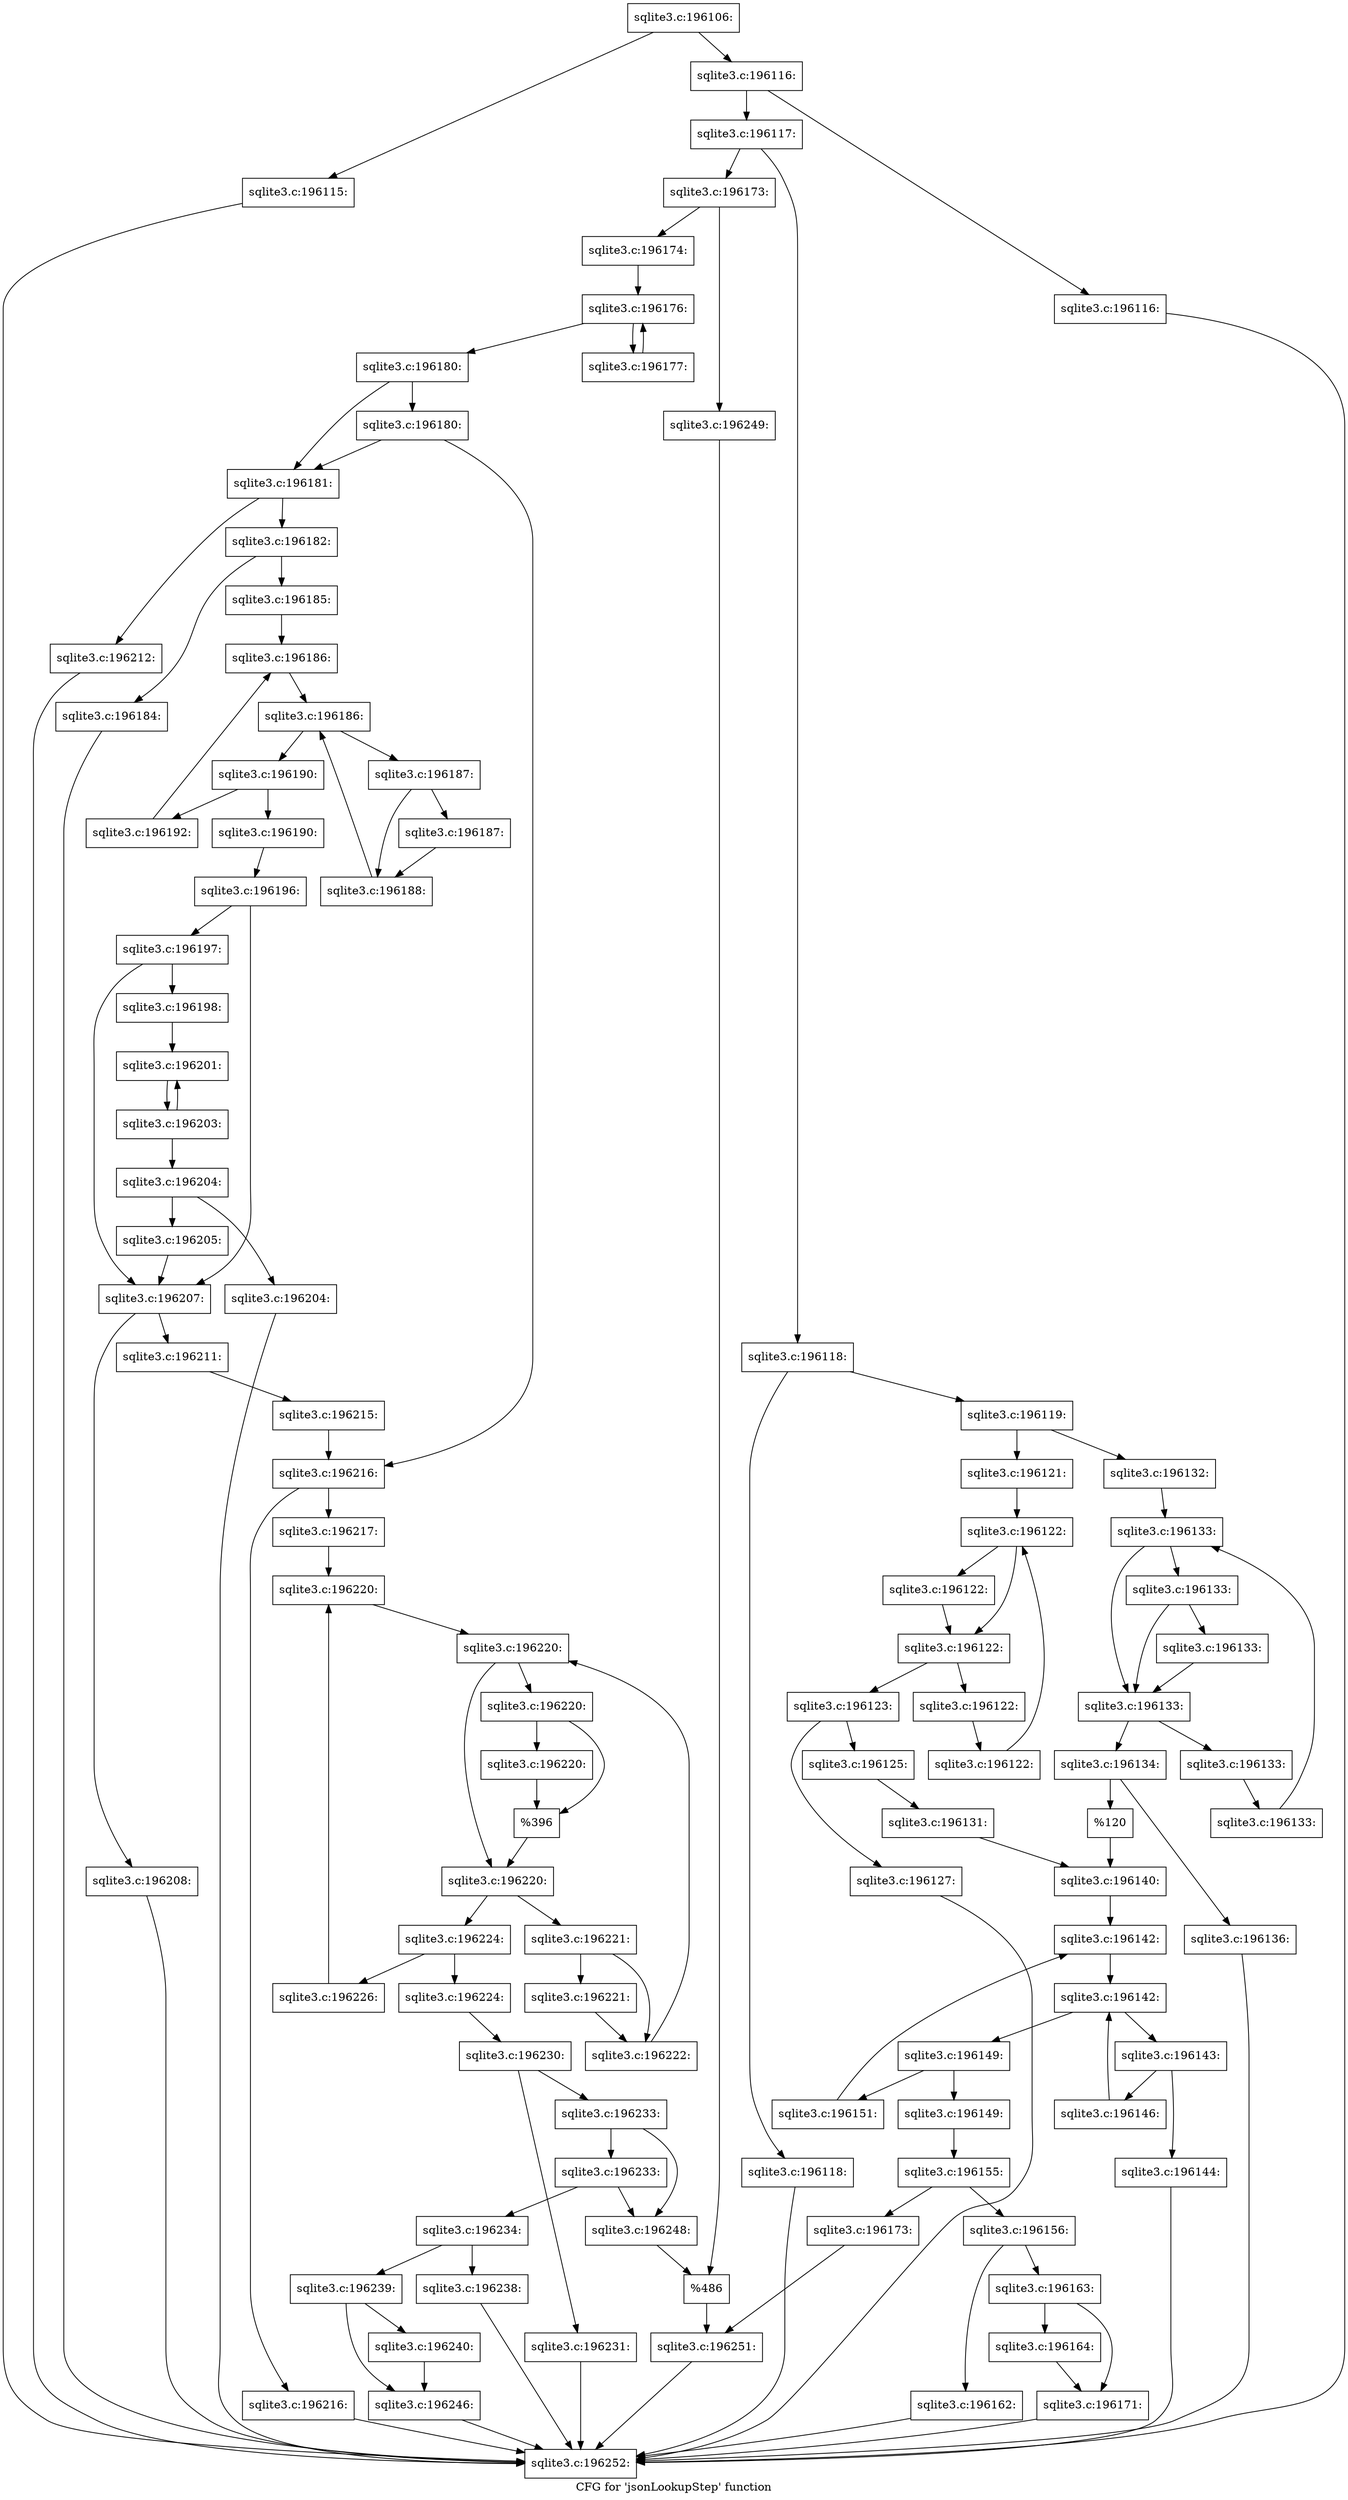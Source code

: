 digraph "CFG for 'jsonLookupStep' function" {
	label="CFG for 'jsonLookupStep' function";

	Node0x55c0fa80ccc0 [shape=record,label="{sqlite3.c:196106:}"];
	Node0x55c0fa80ccc0 -> Node0x55c0fa813b00;
	Node0x55c0fa80ccc0 -> Node0x55c0fa813b50;
	Node0x55c0fa813b00 [shape=record,label="{sqlite3.c:196115:}"];
	Node0x55c0fa813b00 -> Node0x55c0fa80ce40;
	Node0x55c0fa813b50 [shape=record,label="{sqlite3.c:196116:}"];
	Node0x55c0fa813b50 -> Node0x55c0fa814230;
	Node0x55c0fa813b50 -> Node0x55c0fa814280;
	Node0x55c0fa814230 [shape=record,label="{sqlite3.c:196116:}"];
	Node0x55c0fa814230 -> Node0x55c0fa80ce40;
	Node0x55c0fa814280 [shape=record,label="{sqlite3.c:196117:}"];
	Node0x55c0fa814280 -> Node0x55c0fa8149a0;
	Node0x55c0fa814280 -> Node0x55c0fa814a40;
	Node0x55c0fa8149a0 [shape=record,label="{sqlite3.c:196118:}"];
	Node0x55c0fa8149a0 -> Node0x55c0fa815000;
	Node0x55c0fa8149a0 -> Node0x55c0fa815050;
	Node0x55c0fa815000 [shape=record,label="{sqlite3.c:196118:}"];
	Node0x55c0fa815000 -> Node0x55c0fa80ce40;
	Node0x55c0fa815050 [shape=record,label="{sqlite3.c:196119:}"];
	Node0x55c0fa815050 -> Node0x55c0fa815870;
	Node0x55c0fa815050 -> Node0x55c0fa815910;
	Node0x55c0fa815870 [shape=record,label="{sqlite3.c:196121:}"];
	Node0x55c0fa815870 -> Node0x55c0fa816230;
	Node0x55c0fa816230 [shape=record,label="{sqlite3.c:196122:}"];
	Node0x55c0fa816230 -> Node0x55c0fa816520;
	Node0x55c0fa816230 -> Node0x55c0fa8164d0;
	Node0x55c0fa816520 [shape=record,label="{sqlite3.c:196122:}"];
	Node0x55c0fa816520 -> Node0x55c0fa8164d0;
	Node0x55c0fa8164d0 [shape=record,label="{sqlite3.c:196122:}"];
	Node0x55c0fa8164d0 -> Node0x55c0fa816450;
	Node0x55c0fa8164d0 -> Node0x55c0fa816080;
	Node0x55c0fa816450 [shape=record,label="{sqlite3.c:196122:}"];
	Node0x55c0fa816450 -> Node0x55c0fa8163c0;
	Node0x55c0fa8163c0 [shape=record,label="{sqlite3.c:196122:}"];
	Node0x55c0fa8163c0 -> Node0x55c0fa816230;
	Node0x55c0fa816080 [shape=record,label="{sqlite3.c:196123:}"];
	Node0x55c0fa816080 -> Node0x55c0fa8177c0;
	Node0x55c0fa816080 -> Node0x55c0fa817860;
	Node0x55c0fa8177c0 [shape=record,label="{sqlite3.c:196125:}"];
	Node0x55c0fa8177c0 -> Node0x55c0fa817810;
	Node0x55c0fa817860 [shape=record,label="{sqlite3.c:196127:}"];
	Node0x55c0fa817860 -> Node0x55c0fa80ce40;
	Node0x55c0fa817810 [shape=record,label="{sqlite3.c:196131:}"];
	Node0x55c0fa817810 -> Node0x55c0fa8158c0;
	Node0x55c0fa815910 [shape=record,label="{sqlite3.c:196132:}"];
	Node0x55c0fa815910 -> Node0x55c0fa818950;
	Node0x55c0fa818950 [shape=record,label="{sqlite3.c:196133:}"];
	Node0x55c0fa818950 -> Node0x55c0fa818c90;
	Node0x55c0fa818950 -> Node0x55c0fa818bf0;
	Node0x55c0fa818c90 [shape=record,label="{sqlite3.c:196133:}"];
	Node0x55c0fa818c90 -> Node0x55c0fa818c40;
	Node0x55c0fa818c90 -> Node0x55c0fa818bf0;
	Node0x55c0fa818c40 [shape=record,label="{sqlite3.c:196133:}"];
	Node0x55c0fa818c40 -> Node0x55c0fa818bf0;
	Node0x55c0fa818bf0 [shape=record,label="{sqlite3.c:196133:}"];
	Node0x55c0fa818bf0 -> Node0x55c0fa818b70;
	Node0x55c0fa818bf0 -> Node0x55c0fa8187a0;
	Node0x55c0fa818b70 [shape=record,label="{sqlite3.c:196133:}"];
	Node0x55c0fa818b70 -> Node0x55c0fa818ae0;
	Node0x55c0fa818ae0 [shape=record,label="{sqlite3.c:196133:}"];
	Node0x55c0fa818ae0 -> Node0x55c0fa818950;
	Node0x55c0fa8187a0 [shape=record,label="{sqlite3.c:196134:}"];
	Node0x55c0fa8187a0 -> Node0x55c0fa81a2c0;
	Node0x55c0fa8187a0 -> Node0x55c0fa81a310;
	Node0x55c0fa81a2c0 [shape=record,label="{sqlite3.c:196136:}"];
	Node0x55c0fa81a2c0 -> Node0x55c0fa80ce40;
	Node0x55c0fa81a310 [shape=record,label="{%120}"];
	Node0x55c0fa81a310 -> Node0x55c0fa8158c0;
	Node0x55c0fa8158c0 [shape=record,label="{sqlite3.c:196140:}"];
	Node0x55c0fa8158c0 -> Node0x55c0fa81ad10;
	Node0x55c0fa81ad10 [shape=record,label="{sqlite3.c:196142:}"];
	Node0x55c0fa81ad10 -> Node0x55c0fa81af80;
	Node0x55c0fa81af80 [shape=record,label="{sqlite3.c:196142:}"];
	Node0x55c0fa81af80 -> Node0x55c0fa81b500;
	Node0x55c0fa81af80 -> Node0x55c0fa81b0e0;
	Node0x55c0fa81b500 [shape=record,label="{sqlite3.c:196143:}"];
	Node0x55c0fa81b500 -> Node0x55c0fa81b710;
	Node0x55c0fa81b500 -> Node0x55c0fa81b760;
	Node0x55c0fa81b710 [shape=record,label="{sqlite3.c:196144:}"];
	Node0x55c0fa81b710 -> Node0x55c0fa80ce40;
	Node0x55c0fa81b760 [shape=record,label="{sqlite3.c:196146:}"];
	Node0x55c0fa81b760 -> Node0x55c0fa81af80;
	Node0x55c0fa81b0e0 [shape=record,label="{sqlite3.c:196149:}"];
	Node0x55c0fa81b0e0 -> Node0x55c0f6ddeda0;
	Node0x55c0fa81b0e0 -> Node0x55c0f6e060e0;
	Node0x55c0f6ddeda0 [shape=record,label="{sqlite3.c:196149:}"];
	Node0x55c0f6ddeda0 -> Node0x55c0fa81ac80;
	Node0x55c0f6e060e0 [shape=record,label="{sqlite3.c:196151:}"];
	Node0x55c0f6e060e0 -> Node0x55c0fa81ad10;
	Node0x55c0fa81ac80 [shape=record,label="{sqlite3.c:196155:}"];
	Node0x55c0fa81ac80 -> Node0x55c0fa81bf80;
	Node0x55c0fa81ac80 -> Node0x55c0fa81e5f0;
	Node0x55c0fa81bf80 [shape=record,label="{sqlite3.c:196156:}"];
	Node0x55c0fa81bf80 -> Node0x55c0f6e104b0;
	Node0x55c0fa81bf80 -> Node0x55c0fa820630;
	Node0x55c0f6e104b0 [shape=record,label="{sqlite3.c:196162:}"];
	Node0x55c0f6e104b0 -> Node0x55c0fa80ce40;
	Node0x55c0fa820630 [shape=record,label="{sqlite3.c:196163:}"];
	Node0x55c0fa820630 -> Node0x55c0fa820aa0;
	Node0x55c0fa820630 -> Node0x55c0fa820af0;
	Node0x55c0fa820aa0 [shape=record,label="{sqlite3.c:196164:}"];
	Node0x55c0fa820aa0 -> Node0x55c0fa820af0;
	Node0x55c0fa820af0 [shape=record,label="{sqlite3.c:196171:}"];
	Node0x55c0fa820af0 -> Node0x55c0fa80ce40;
	Node0x55c0fa81e5f0 [shape=record,label="{sqlite3.c:196173:}"];
	Node0x55c0fa81e5f0 -> Node0x55c0fa8149f0;
	Node0x55c0fa814a40 [shape=record,label="{sqlite3.c:196173:}"];
	Node0x55c0fa814a40 -> Node0x55c0fa822520;
	Node0x55c0fa814a40 -> Node0x55c0fa8225c0;
	Node0x55c0fa822520 [shape=record,label="{sqlite3.c:196174:}"];
	Node0x55c0fa822520 -> Node0x55c0fa822d50;
	Node0x55c0fa822d50 [shape=record,label="{sqlite3.c:196176:}"];
	Node0x55c0fa822d50 -> Node0x55c0fa823450;
	Node0x55c0fa822d50 -> Node0x55c0fa822e40;
	Node0x55c0fa823450 [shape=record,label="{sqlite3.c:196177:}"];
	Node0x55c0fa823450 -> Node0x55c0fa822d50;
	Node0x55c0fa822e40 [shape=record,label="{sqlite3.c:196180:}"];
	Node0x55c0fa822e40 -> Node0x55c0fa824090;
	Node0x55c0fa822e40 -> Node0x55c0fa824130;
	Node0x55c0fa824130 [shape=record,label="{sqlite3.c:196180:}"];
	Node0x55c0fa824130 -> Node0x55c0fa824090;
	Node0x55c0fa824130 -> Node0x55c0fa8240e0;
	Node0x55c0fa824090 [shape=record,label="{sqlite3.c:196181:}"];
	Node0x55c0fa824090 -> Node0x55c0fa8249d0;
	Node0x55c0fa824090 -> Node0x55c0fa824a70;
	Node0x55c0fa8249d0 [shape=record,label="{sqlite3.c:196182:}"];
	Node0x55c0fa8249d0 -> Node0x55c0fa825790;
	Node0x55c0fa8249d0 -> Node0x55c0fa8257e0;
	Node0x55c0fa825790 [shape=record,label="{sqlite3.c:196184:}"];
	Node0x55c0fa825790 -> Node0x55c0fa80ce40;
	Node0x55c0fa8257e0 [shape=record,label="{sqlite3.c:196185:}"];
	Node0x55c0fa8257e0 -> Node0x55c0fa825e90;
	Node0x55c0fa825e90 [shape=record,label="{sqlite3.c:196186:}"];
	Node0x55c0fa825e90 -> Node0x55c0fa826100;
	Node0x55c0fa826100 [shape=record,label="{sqlite3.c:196186:}"];
	Node0x55c0fa826100 -> Node0x55c0fa826680;
	Node0x55c0fa826100 -> Node0x55c0fa826260;
	Node0x55c0fa826680 [shape=record,label="{sqlite3.c:196187:}"];
	Node0x55c0fa826680 -> Node0x55c0fa826890;
	Node0x55c0fa826680 -> Node0x55c0fa8268e0;
	Node0x55c0fa826890 [shape=record,label="{sqlite3.c:196187:}"];
	Node0x55c0fa826890 -> Node0x55c0fa8268e0;
	Node0x55c0fa8268e0 [shape=record,label="{sqlite3.c:196188:}"];
	Node0x55c0fa8268e0 -> Node0x55c0fa826100;
	Node0x55c0fa826260 [shape=record,label="{sqlite3.c:196190:}"];
	Node0x55c0fa826260 -> Node0x55c0fa8278f0;
	Node0x55c0fa826260 -> Node0x55c0fa827940;
	Node0x55c0fa8278f0 [shape=record,label="{sqlite3.c:196190:}"];
	Node0x55c0fa8278f0 -> Node0x55c0fa825e00;
	Node0x55c0fa827940 [shape=record,label="{sqlite3.c:196192:}"];
	Node0x55c0fa827940 -> Node0x55c0fa825e90;
	Node0x55c0fa825e00 [shape=record,label="{sqlite3.c:196196:}"];
	Node0x55c0fa825e00 -> Node0x55c0fa828d70;
	Node0x55c0fa825e00 -> Node0x55c0fa828d20;
	Node0x55c0fa828d70 [shape=record,label="{sqlite3.c:196197:}"];
	Node0x55c0fa828d70 -> Node0x55c0fa828cd0;
	Node0x55c0fa828d70 -> Node0x55c0fa828d20;
	Node0x55c0fa828cd0 [shape=record,label="{sqlite3.c:196198:}"];
	Node0x55c0fa828cd0 -> Node0x55c0fa829d10;
	Node0x55c0fa829d10 [shape=record,label="{sqlite3.c:196201:}"];
	Node0x55c0fa829d10 -> Node0x55c0fa829cc0;
	Node0x55c0fa829cc0 [shape=record,label="{sqlite3.c:196203:}"];
	Node0x55c0fa829cc0 -> Node0x55c0fa829d10;
	Node0x55c0fa829cc0 -> Node0x55c0fa829c70;
	Node0x55c0fa829c70 [shape=record,label="{sqlite3.c:196204:}"];
	Node0x55c0fa829c70 -> Node0x55c0fa82b050;
	Node0x55c0fa829c70 -> Node0x55c0fa82b0a0;
	Node0x55c0fa82b050 [shape=record,label="{sqlite3.c:196204:}"];
	Node0x55c0fa82b050 -> Node0x55c0fa80ce40;
	Node0x55c0fa82b0a0 [shape=record,label="{sqlite3.c:196205:}"];
	Node0x55c0fa82b0a0 -> Node0x55c0fa828d20;
	Node0x55c0fa828d20 [shape=record,label="{sqlite3.c:196207:}"];
	Node0x55c0fa828d20 -> Node0x55c0fa82b8f0;
	Node0x55c0fa828d20 -> Node0x55c0fa82b940;
	Node0x55c0fa82b8f0 [shape=record,label="{sqlite3.c:196208:}"];
	Node0x55c0fa82b8f0 -> Node0x55c0fa80ce40;
	Node0x55c0fa82b940 [shape=record,label="{sqlite3.c:196211:}"];
	Node0x55c0fa82b940 -> Node0x55c0fa824a20;
	Node0x55c0fa824a70 [shape=record,label="{sqlite3.c:196212:}"];
	Node0x55c0fa824a70 -> Node0x55c0fa80ce40;
	Node0x55c0fa824a20 [shape=record,label="{sqlite3.c:196215:}"];
	Node0x55c0fa824a20 -> Node0x55c0fa8240e0;
	Node0x55c0fa8240e0 [shape=record,label="{sqlite3.c:196216:}"];
	Node0x55c0fa8240e0 -> Node0x55c0fa82c9f0;
	Node0x55c0fa8240e0 -> Node0x55c0fa82ca40;
	Node0x55c0fa82c9f0 [shape=record,label="{sqlite3.c:196216:}"];
	Node0x55c0fa82c9f0 -> Node0x55c0fa80ce40;
	Node0x55c0fa82ca40 [shape=record,label="{sqlite3.c:196217:}"];
	Node0x55c0fa82ca40 -> Node0x55c0fa82d610;
	Node0x55c0fa82d610 [shape=record,label="{sqlite3.c:196220:}"];
	Node0x55c0fa82d610 -> Node0x55c0fa82d880;
	Node0x55c0fa82d880 [shape=record,label="{sqlite3.c:196220:}"];
	Node0x55c0fa82d880 -> Node0x55c0fa82dab0;
	Node0x55c0fa82d880 -> Node0x55c0fa82da60;
	Node0x55c0fa82dab0 [shape=record,label="{sqlite3.c:196220:}"];
	Node0x55c0fa82dab0 -> Node0x55c0fa82e030;
	Node0x55c0fa82dab0 -> Node0x55c0fa82e080;
	Node0x55c0fa82e080 [shape=record,label="{sqlite3.c:196220:}"];
	Node0x55c0fa82e080 -> Node0x55c0fa82e030;
	Node0x55c0fa82e030 [shape=record,label="{%396}"];
	Node0x55c0fa82e030 -> Node0x55c0fa82da60;
	Node0x55c0fa82da60 [shape=record,label="{sqlite3.c:196220:}"];
	Node0x55c0fa82da60 -> Node0x55c0fa82eb00;
	Node0x55c0fa82da60 -> Node0x55c0fa82d9e0;
	Node0x55c0fa82eb00 [shape=record,label="{sqlite3.c:196221:}"];
	Node0x55c0fa82eb00 -> Node0x55c0fa82ed10;
	Node0x55c0fa82eb00 -> Node0x55c0fa82ed60;
	Node0x55c0fa82ed10 [shape=record,label="{sqlite3.c:196221:}"];
	Node0x55c0fa82ed10 -> Node0x55c0fa82ed60;
	Node0x55c0fa82ed60 [shape=record,label="{sqlite3.c:196222:}"];
	Node0x55c0fa82ed60 -> Node0x55c0fa82d880;
	Node0x55c0fa82d9e0 [shape=record,label="{sqlite3.c:196224:}"];
	Node0x55c0fa82d9e0 -> Node0x55c0fa82fd70;
	Node0x55c0fa82d9e0 -> Node0x55c0fa82fdc0;
	Node0x55c0fa82fd70 [shape=record,label="{sqlite3.c:196224:}"];
	Node0x55c0fa82fd70 -> Node0x55c0fa82d580;
	Node0x55c0fa82fdc0 [shape=record,label="{sqlite3.c:196226:}"];
	Node0x55c0fa82fdc0 -> Node0x55c0fa82d610;
	Node0x55c0fa82d580 [shape=record,label="{sqlite3.c:196230:}"];
	Node0x55c0fa82d580 -> Node0x55c0fa831030;
	Node0x55c0fa82d580 -> Node0x55c0fa831080;
	Node0x55c0fa831030 [shape=record,label="{sqlite3.c:196231:}"];
	Node0x55c0fa831030 -> Node0x55c0fa80ce40;
	Node0x55c0fa831080 [shape=record,label="{sqlite3.c:196233:}"];
	Node0x55c0fa831080 -> Node0x55c0fa831c90;
	Node0x55c0fa831080 -> Node0x55c0fa831c40;
	Node0x55c0fa831c90 [shape=record,label="{sqlite3.c:196233:}"];
	Node0x55c0fa831c90 -> Node0x55c0fa8319c0;
	Node0x55c0fa831c90 -> Node0x55c0fa831c40;
	Node0x55c0fa8319c0 [shape=record,label="{sqlite3.c:196234:}"];
	Node0x55c0fa8319c0 -> Node0x55c0fa833010;
	Node0x55c0fa8319c0 -> Node0x55c0fa833060;
	Node0x55c0fa833010 [shape=record,label="{sqlite3.c:196238:}"];
	Node0x55c0fa833010 -> Node0x55c0fa80ce40;
	Node0x55c0fa833060 [shape=record,label="{sqlite3.c:196239:}"];
	Node0x55c0fa833060 -> Node0x55c0fa833620;
	Node0x55c0fa833060 -> Node0x55c0fa833670;
	Node0x55c0fa833620 [shape=record,label="{sqlite3.c:196240:}"];
	Node0x55c0fa833620 -> Node0x55c0fa833670;
	Node0x55c0fa833670 [shape=record,label="{sqlite3.c:196246:}"];
	Node0x55c0fa833670 -> Node0x55c0fa80ce40;
	Node0x55c0fa831c40 [shape=record,label="{sqlite3.c:196248:}"];
	Node0x55c0fa831c40 -> Node0x55c0fa822570;
	Node0x55c0fa8225c0 [shape=record,label="{sqlite3.c:196249:}"];
	Node0x55c0fa8225c0 -> Node0x55c0fa822570;
	Node0x55c0fa822570 [shape=record,label="{%486}"];
	Node0x55c0fa822570 -> Node0x55c0fa8149f0;
	Node0x55c0fa8149f0 [shape=record,label="{sqlite3.c:196251:}"];
	Node0x55c0fa8149f0 -> Node0x55c0fa80ce40;
	Node0x55c0fa80ce40 [shape=record,label="{sqlite3.c:196252:}"];
}
